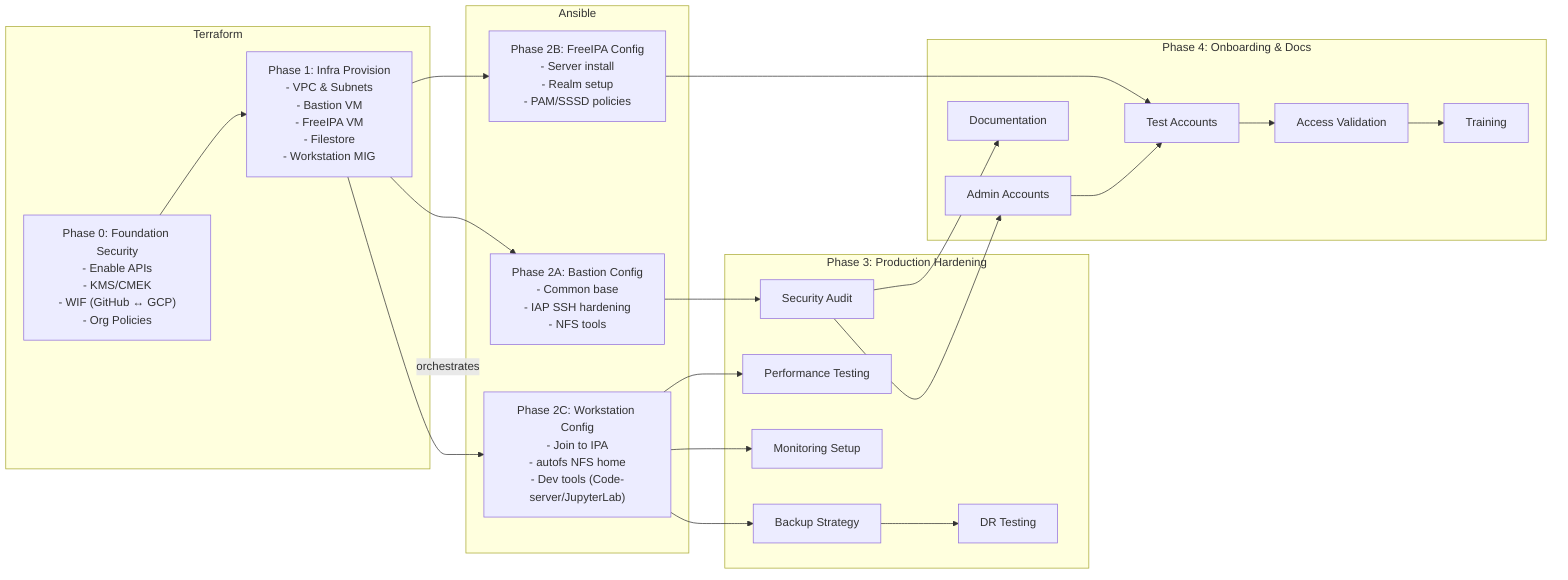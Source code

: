 flowchart LR
  %% Terraform -> Ansible Coordination Workflow (Phases 0-4)

  subgraph TF["Terraform"]
    P0["Phase 0: Foundation Security\n- Enable APIs\n- KMS/CMEK\n- WIF (GitHub ↔ GCP)\n- Org Policies"]
    P1["Phase 1: Infra Provision\n- VPC & Subnets\n- Bastion VM\n- FreeIPA VM\n- Filestore\n- Workstation MIG"]
  end

  subgraph ANS["Ansible"]
    P2A["Phase 2A: Bastion Config\n- Common base\n- IAP SSH hardening\n- NFS tools"]
    P2B["Phase 2B: FreeIPA Config\n- Server install\n- Realm setup\n- PAM/SSSD policies"]
    P2C["Phase 2C: Workstation Config\n- Join to IPA\n- autofs NFS home\n- Dev tools (Code-server/JupyterLab)"]
  end

  subgraph P3["Phase 3: Production Hardening"]
    P3A["Security Audit"]
    P3B["Performance Testing"]
    P3C["Monitoring Setup"]
    P3D["Backup Strategy"]
    P3E["DR Testing"]
  end

  subgraph P4["Phase 4: Onboarding & Docs"]
    P4A["Admin Accounts"]
    P4B["Test Accounts"]
    P4C["Access Validation"]
    P4D["Documentation"]
    P4E["Training"]
  end

  %% Edges and Dependencies
  P0 --> P1
  P1 --> P2A
  P1 --> P2B
  P1 --> P2C

  %% Parallelizable Steps (Phase 2 sub-branches)
  P2A --> P3A
  P2C --> P3B
  P2C --> P3C
  P2C --> P3D
  P3D --> P3E

  %% Completion & Finalization
  P3A --> P4A
  P3A --> P4D
  P2B --> P4B
  P4A --> P4B --> P4C --> P4E

  %% Notes: Terraform drives infra; Ansible drives config
  TF -. orchestrates .-> ANS